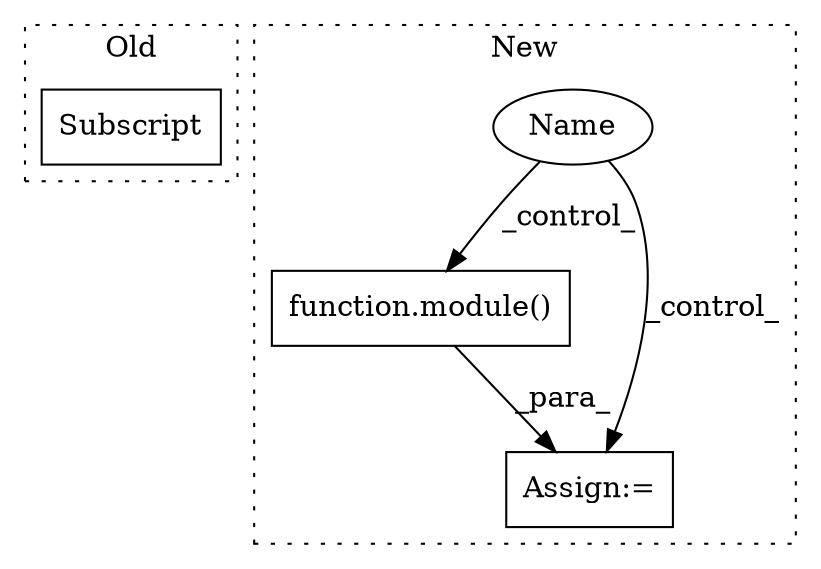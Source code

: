 digraph G {
subgraph cluster0 {
1 [label="Subscript" a="63" s="770,0" l="19,0" shape="box"];
label = "Old";
style="dotted";
}
subgraph cluster1 {
2 [label="function.module()" a="75" s="718,738" l="7,1" shape="box"];
3 [label="Assign:=" a="68" s="715" l="3" shape="box"];
4 [label="Name" a="87" s="647" l="7" shape="ellipse"];
label = "New";
style="dotted";
}
2 -> 3 [label="_para_"];
4 -> 3 [label="_control_"];
4 -> 2 [label="_control_"];
}